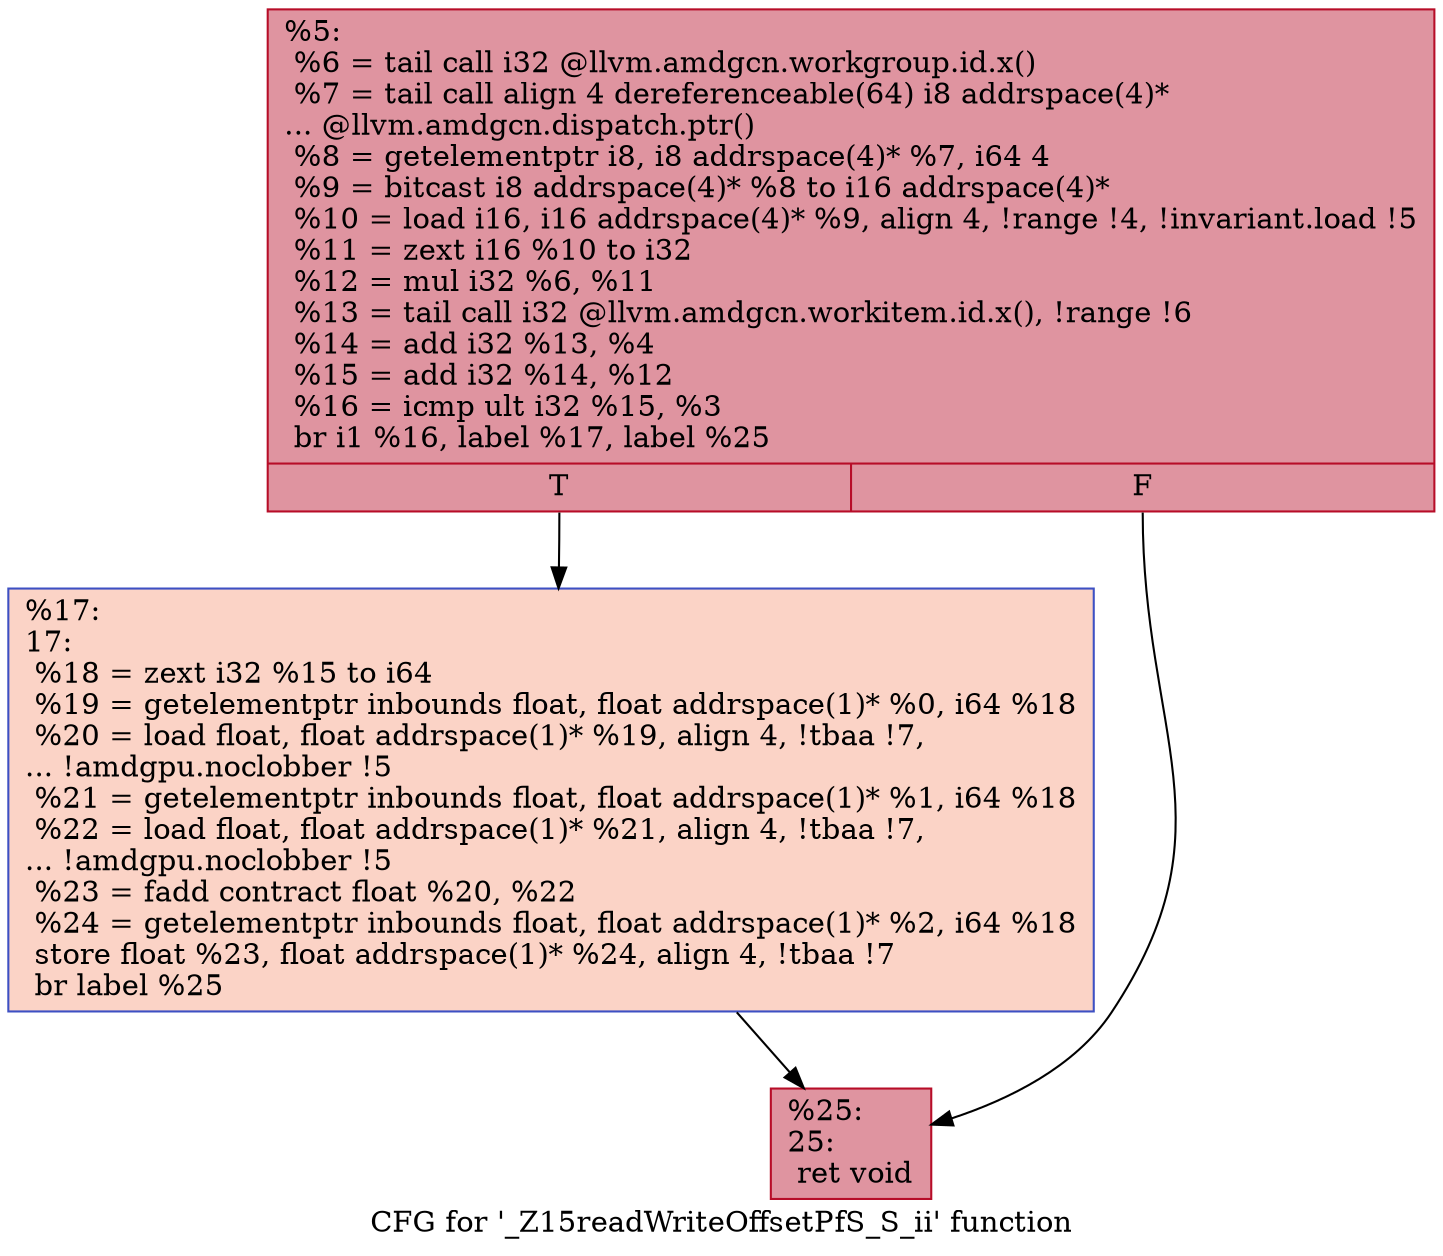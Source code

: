 digraph "CFG for '_Z15readWriteOffsetPfS_S_ii' function" {
	label="CFG for '_Z15readWriteOffsetPfS_S_ii' function";

	Node0x47981c0 [shape=record,color="#b70d28ff", style=filled, fillcolor="#b70d2870",label="{%5:\l  %6 = tail call i32 @llvm.amdgcn.workgroup.id.x()\l  %7 = tail call align 4 dereferenceable(64) i8 addrspace(4)*\l... @llvm.amdgcn.dispatch.ptr()\l  %8 = getelementptr i8, i8 addrspace(4)* %7, i64 4\l  %9 = bitcast i8 addrspace(4)* %8 to i16 addrspace(4)*\l  %10 = load i16, i16 addrspace(4)* %9, align 4, !range !4, !invariant.load !5\l  %11 = zext i16 %10 to i32\l  %12 = mul i32 %6, %11\l  %13 = tail call i32 @llvm.amdgcn.workitem.id.x(), !range !6\l  %14 = add i32 %13, %4\l  %15 = add i32 %14, %12\l  %16 = icmp ult i32 %15, %3\l  br i1 %16, label %17, label %25\l|{<s0>T|<s1>F}}"];
	Node0x47981c0:s0 -> Node0x4798cb0;
	Node0x47981c0:s1 -> Node0x479a220;
	Node0x4798cb0 [shape=record,color="#3d50c3ff", style=filled, fillcolor="#f59c7d70",label="{%17:\l17:                                               \l  %18 = zext i32 %15 to i64\l  %19 = getelementptr inbounds float, float addrspace(1)* %0, i64 %18\l  %20 = load float, float addrspace(1)* %19, align 4, !tbaa !7,\l... !amdgpu.noclobber !5\l  %21 = getelementptr inbounds float, float addrspace(1)* %1, i64 %18\l  %22 = load float, float addrspace(1)* %21, align 4, !tbaa !7,\l... !amdgpu.noclobber !5\l  %23 = fadd contract float %20, %22\l  %24 = getelementptr inbounds float, float addrspace(1)* %2, i64 %18\l  store float %23, float addrspace(1)* %24, align 4, !tbaa !7\l  br label %25\l}"];
	Node0x4798cb0 -> Node0x479a220;
	Node0x479a220 [shape=record,color="#b70d28ff", style=filled, fillcolor="#b70d2870",label="{%25:\l25:                                               \l  ret void\l}"];
}
